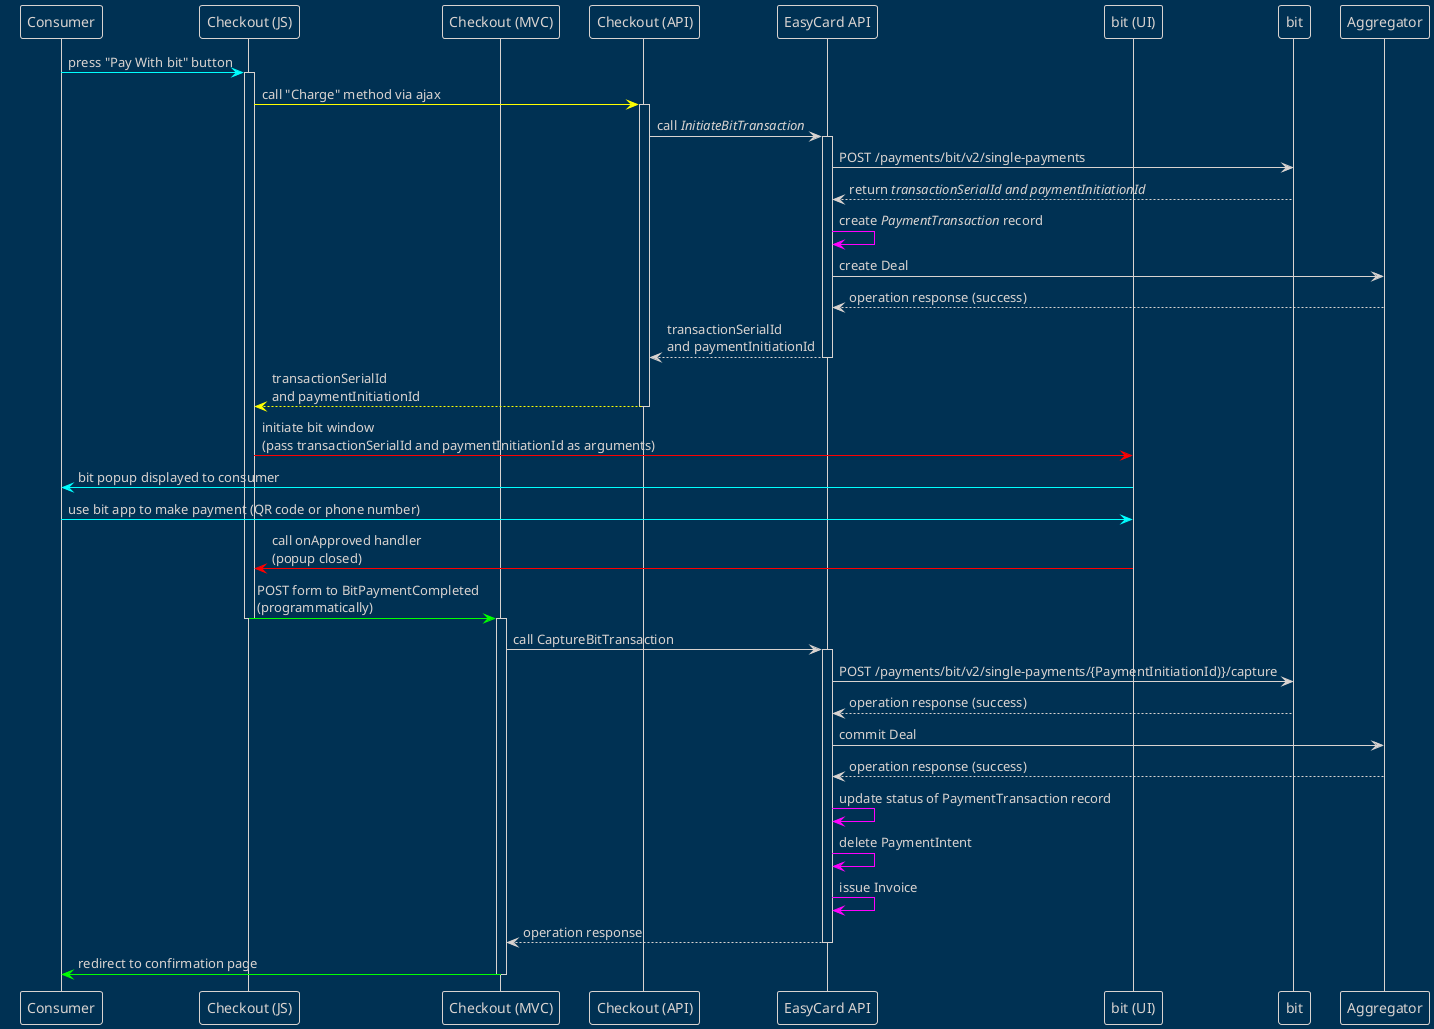 @startuml
!theme blueprint
skinparam responseMessageBelowArrow true
participant "Consumer" as consumer

participant "Checkout (JS)" as checkout_ui
participant "Checkout (MVC)" as checkout
participant "Checkout (API)" as checkout_backend

participant "EasyCard API" as api
participant "bit (UI)" as bit_ui
participant bit
participant Aggregator

consumer-[#aqua]>checkout_ui : press "Pay With bit" button

activate checkout_ui
checkout_ui-[#yellow]>checkout_backend: call "Charge" method via ajax

activate checkout_backend
checkout_backend->api: call //InitiateBitTransaction//
activate api
api->bit: POST /payments/bit/v2/single-payments
bit-->api: return //transactionSerialId and paymentInitiationId//
api-[#fuchsia]>api: create //PaymentTransaction// record
api->Aggregator: create Deal
Aggregator-->api: operation response (success)
api-->checkout_backend: transactionSerialId\nand paymentInitiationId
deactivate api
checkout_backend--[#yellow]>checkout_ui: transactionSerialId\nand paymentInitiationId
deactivate checkout_backend

checkout_ui-[#red]>bit_ui: initiate bit window\n(pass transactionSerialId and paymentInitiationId as arguments)

bit_ui-[#aqua]>consumer: bit popup displayed to consumer
consumer-[#aqua]>bit_ui: use bit app to make payment (QR code or phone number)
bit_ui-[#red]>checkout_ui: call onApproved handler\n(popup closed)



checkout_ui-[#lime]>checkout: POST form to BitPaymentCompleted\n(programmatically)
deactivate checkout_ui
activate checkout
checkout->api: call CaptureBitTransaction

activate api
api->bit: POST /payments/bit/v2/single-payments/{PaymentInitiationId)}/capture
bit-->api: operation response (success)
api->Aggregator: commit Deal
Aggregator-->api: operation response (success)
api-[#fuchsia]>api: update status of PaymentTransaction record
api-[#fuchsia]>api: delete PaymentIntent
api-[#fuchsia]>api: issue Invoice
api-->checkout: operation response
deactivate api

checkout-[#lime]> consumer: redirect to confirmation page
deactivate checkout

@enduml


